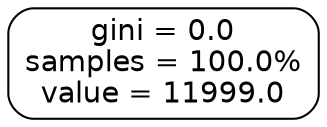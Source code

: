 digraph Tree {
node [shape=box, style="rounded", color="black", fontname=helvetica] ;
graph [ranksep=equally, splines=polyline] ;
edge [fontname=helvetica] ;
0 [label="gini = 0.0\nsamples = 100.0%\nvalue = 11999.0"] ;
{rank=same ; 0} ;
}